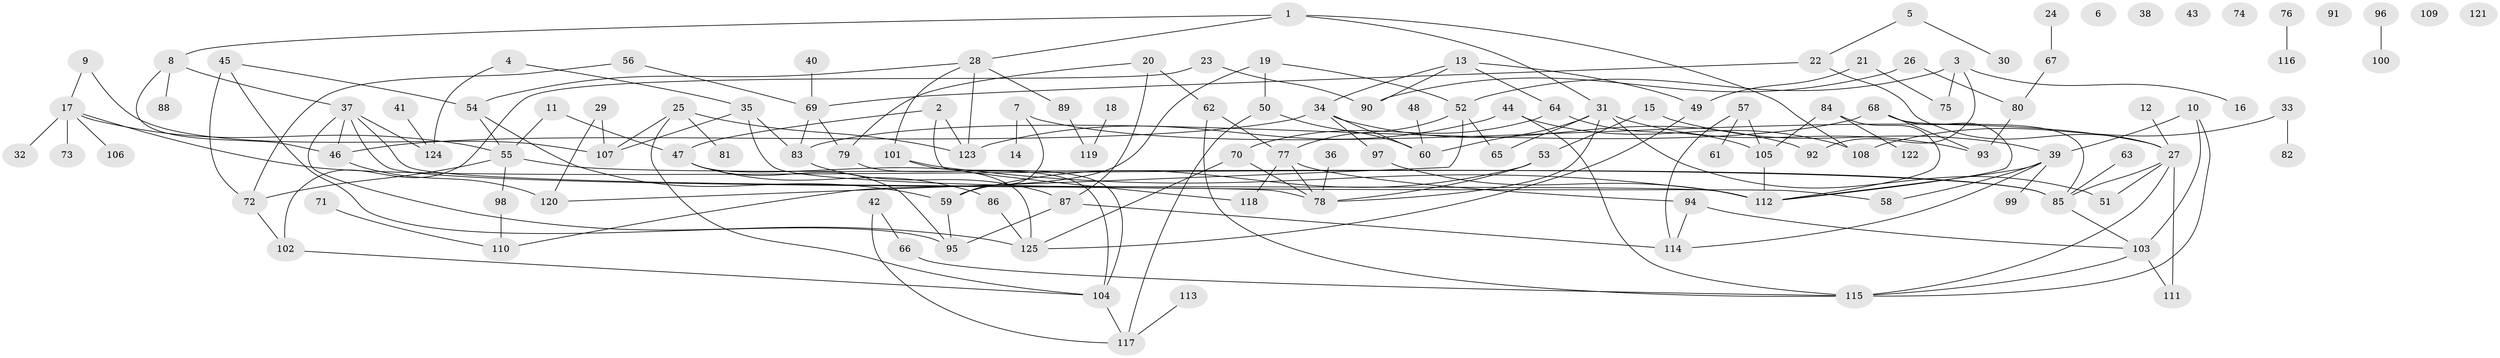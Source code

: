 // coarse degree distribution, {4: 0.13793103448275862, 3: 0.10344827586206896, 1: 0.27586206896551724, 2: 0.13793103448275862, 11: 0.034482758620689655, 8: 0.06896551724137931, 13: 0.034482758620689655, 5: 0.034482758620689655, 10: 0.06896551724137931, 12: 0.034482758620689655, 9: 0.034482758620689655, 7: 0.034482758620689655}
// Generated by graph-tools (version 1.1) at 2025/35/03/04/25 23:35:44]
// undirected, 125 vertices, 173 edges
graph export_dot {
  node [color=gray90,style=filled];
  1;
  2;
  3;
  4;
  5;
  6;
  7;
  8;
  9;
  10;
  11;
  12;
  13;
  14;
  15;
  16;
  17;
  18;
  19;
  20;
  21;
  22;
  23;
  24;
  25;
  26;
  27;
  28;
  29;
  30;
  31;
  32;
  33;
  34;
  35;
  36;
  37;
  38;
  39;
  40;
  41;
  42;
  43;
  44;
  45;
  46;
  47;
  48;
  49;
  50;
  51;
  52;
  53;
  54;
  55;
  56;
  57;
  58;
  59;
  60;
  61;
  62;
  63;
  64;
  65;
  66;
  67;
  68;
  69;
  70;
  71;
  72;
  73;
  74;
  75;
  76;
  77;
  78;
  79;
  80;
  81;
  82;
  83;
  84;
  85;
  86;
  87;
  88;
  89;
  90;
  91;
  92;
  93;
  94;
  95;
  96;
  97;
  98;
  99;
  100;
  101;
  102;
  103;
  104;
  105;
  106;
  107;
  108;
  109;
  110;
  111;
  112;
  113;
  114;
  115;
  116;
  117;
  118;
  119;
  120;
  121;
  122;
  123;
  124;
  125;
  1 -- 8;
  1 -- 28;
  1 -- 31;
  1 -- 108;
  2 -- 47;
  2 -- 118;
  2 -- 123;
  3 -- 16;
  3 -- 52;
  3 -- 75;
  3 -- 92;
  4 -- 35;
  4 -- 124;
  5 -- 22;
  5 -- 30;
  7 -- 14;
  7 -- 27;
  7 -- 59;
  8 -- 37;
  8 -- 46;
  8 -- 88;
  9 -- 17;
  9 -- 107;
  10 -- 39;
  10 -- 103;
  10 -- 115;
  11 -- 47;
  11 -- 55;
  12 -- 27;
  13 -- 34;
  13 -- 49;
  13 -- 64;
  13 -- 90;
  15 -- 39;
  15 -- 53;
  17 -- 32;
  17 -- 55;
  17 -- 73;
  17 -- 85;
  17 -- 106;
  18 -- 119;
  19 -- 50;
  19 -- 52;
  19 -- 110;
  20 -- 62;
  20 -- 79;
  20 -- 87;
  21 -- 49;
  21 -- 75;
  22 -- 27;
  22 -- 69;
  23 -- 90;
  23 -- 102;
  24 -- 67;
  25 -- 81;
  25 -- 104;
  25 -- 107;
  25 -- 123;
  26 -- 80;
  26 -- 90;
  27 -- 51;
  27 -- 85;
  27 -- 111;
  27 -- 115;
  28 -- 54;
  28 -- 89;
  28 -- 101;
  28 -- 123;
  29 -- 107;
  29 -- 120;
  31 -- 51;
  31 -- 60;
  31 -- 65;
  31 -- 78;
  31 -- 93;
  33 -- 82;
  33 -- 108;
  34 -- 46;
  34 -- 60;
  34 -- 92;
  34 -- 97;
  35 -- 58;
  35 -- 83;
  35 -- 107;
  36 -- 78;
  37 -- 46;
  37 -- 78;
  37 -- 112;
  37 -- 124;
  37 -- 125;
  39 -- 58;
  39 -- 99;
  39 -- 112;
  39 -- 114;
  40 -- 69;
  41 -- 124;
  42 -- 66;
  42 -- 117;
  44 -- 108;
  44 -- 115;
  44 -- 123;
  45 -- 54;
  45 -- 72;
  45 -- 95;
  46 -- 120;
  47 -- 86;
  47 -- 95;
  47 -- 125;
  48 -- 60;
  49 -- 125;
  50 -- 60;
  50 -- 117;
  52 -- 65;
  52 -- 77;
  52 -- 120;
  53 -- 59;
  53 -- 78;
  54 -- 55;
  54 -- 59;
  55 -- 72;
  55 -- 85;
  55 -- 98;
  56 -- 69;
  56 -- 72;
  57 -- 61;
  57 -- 105;
  57 -- 114;
  59 -- 95;
  62 -- 77;
  62 -- 115;
  63 -- 85;
  64 -- 70;
  64 -- 105;
  66 -- 115;
  67 -- 80;
  68 -- 83;
  68 -- 85;
  68 -- 93;
  68 -- 112;
  69 -- 79;
  69 -- 83;
  70 -- 78;
  70 -- 125;
  71 -- 110;
  72 -- 102;
  76 -- 116;
  77 -- 78;
  77 -- 94;
  77 -- 118;
  79 -- 104;
  80 -- 93;
  83 -- 87;
  84 -- 105;
  84 -- 112;
  84 -- 122;
  85 -- 103;
  86 -- 125;
  87 -- 95;
  87 -- 114;
  89 -- 119;
  94 -- 103;
  94 -- 114;
  96 -- 100;
  97 -- 112;
  98 -- 110;
  101 -- 104;
  101 -- 112;
  102 -- 104;
  103 -- 111;
  103 -- 115;
  104 -- 117;
  105 -- 112;
  113 -- 117;
}
